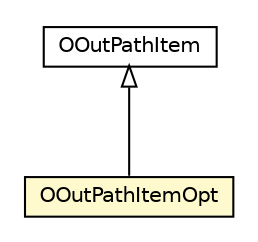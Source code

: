 #!/usr/local/bin/dot
#
# Class diagram 
# Generated by UMLGraph version R5_6-24-gf6e263 (http://www.umlgraph.org/)
#

digraph G {
	edge [fontname="Helvetica",fontsize=10,labelfontname="Helvetica",labelfontsize=10];
	node [fontname="Helvetica",fontsize=10,shape=plaintext];
	nodesep=0.25;
	ranksep=0.5;
	// com.orientechnologies.orient.core.sql.parser.OOutPathItem
	c5107011 [label=<<table title="com.orientechnologies.orient.core.sql.parser.OOutPathItem" border="0" cellborder="1" cellspacing="0" cellpadding="2" port="p" href="./OOutPathItem.html">
		<tr><td><table border="0" cellspacing="0" cellpadding="1">
<tr><td align="center" balign="center"> OOutPathItem </td></tr>
		</table></td></tr>
		</table>>, URL="./OOutPathItem.html", fontname="Helvetica", fontcolor="black", fontsize=10.0];
	// com.orientechnologies.orient.core.sql.parser.OOutPathItemOpt
	c5107218 [label=<<table title="com.orientechnologies.orient.core.sql.parser.OOutPathItemOpt" border="0" cellborder="1" cellspacing="0" cellpadding="2" port="p" bgcolor="lemonChiffon" href="./OOutPathItemOpt.html">
		<tr><td><table border="0" cellspacing="0" cellpadding="1">
<tr><td align="center" balign="center"> OOutPathItemOpt </td></tr>
		</table></td></tr>
		</table>>, URL="./OOutPathItemOpt.html", fontname="Helvetica", fontcolor="black", fontsize=10.0];
	//com.orientechnologies.orient.core.sql.parser.OOutPathItemOpt extends com.orientechnologies.orient.core.sql.parser.OOutPathItem
	c5107011:p -> c5107218:p [dir=back,arrowtail=empty];
}

